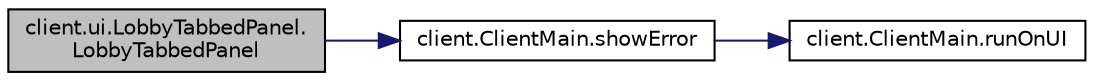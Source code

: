 digraph "client.ui.LobbyTabbedPanel.LobbyTabbedPanel"
{
  edge [fontname="Helvetica",fontsize="10",labelfontname="Helvetica",labelfontsize="10"];
  node [fontname="Helvetica",fontsize="10",shape=record];
  rankdir="LR";
  Node0 [label="client.ui.LobbyTabbedPanel.\lLobbyTabbedPanel",height=0.2,width=0.4,color="black", fillcolor="grey75", style="filled", fontcolor="black"];
  Node0 -> Node1 [color="midnightblue",fontsize="10",style="solid"];
  Node1 [label="client.ClientMain.showError",height=0.2,width=0.4,color="black", fillcolor="white", style="filled",URL="$classclient_1_1_client_main.html#ab814569831a92249ded3d7258c0ac929"];
  Node1 -> Node2 [color="midnightblue",fontsize="10",style="solid"];
  Node2 [label="client.ClientMain.runOnUI",height=0.2,width=0.4,color="black", fillcolor="white", style="filled",URL="$classclient_1_1_client_main.html#ad1c0bf16363beb967cc1a7a9a41a4e21"];
}
